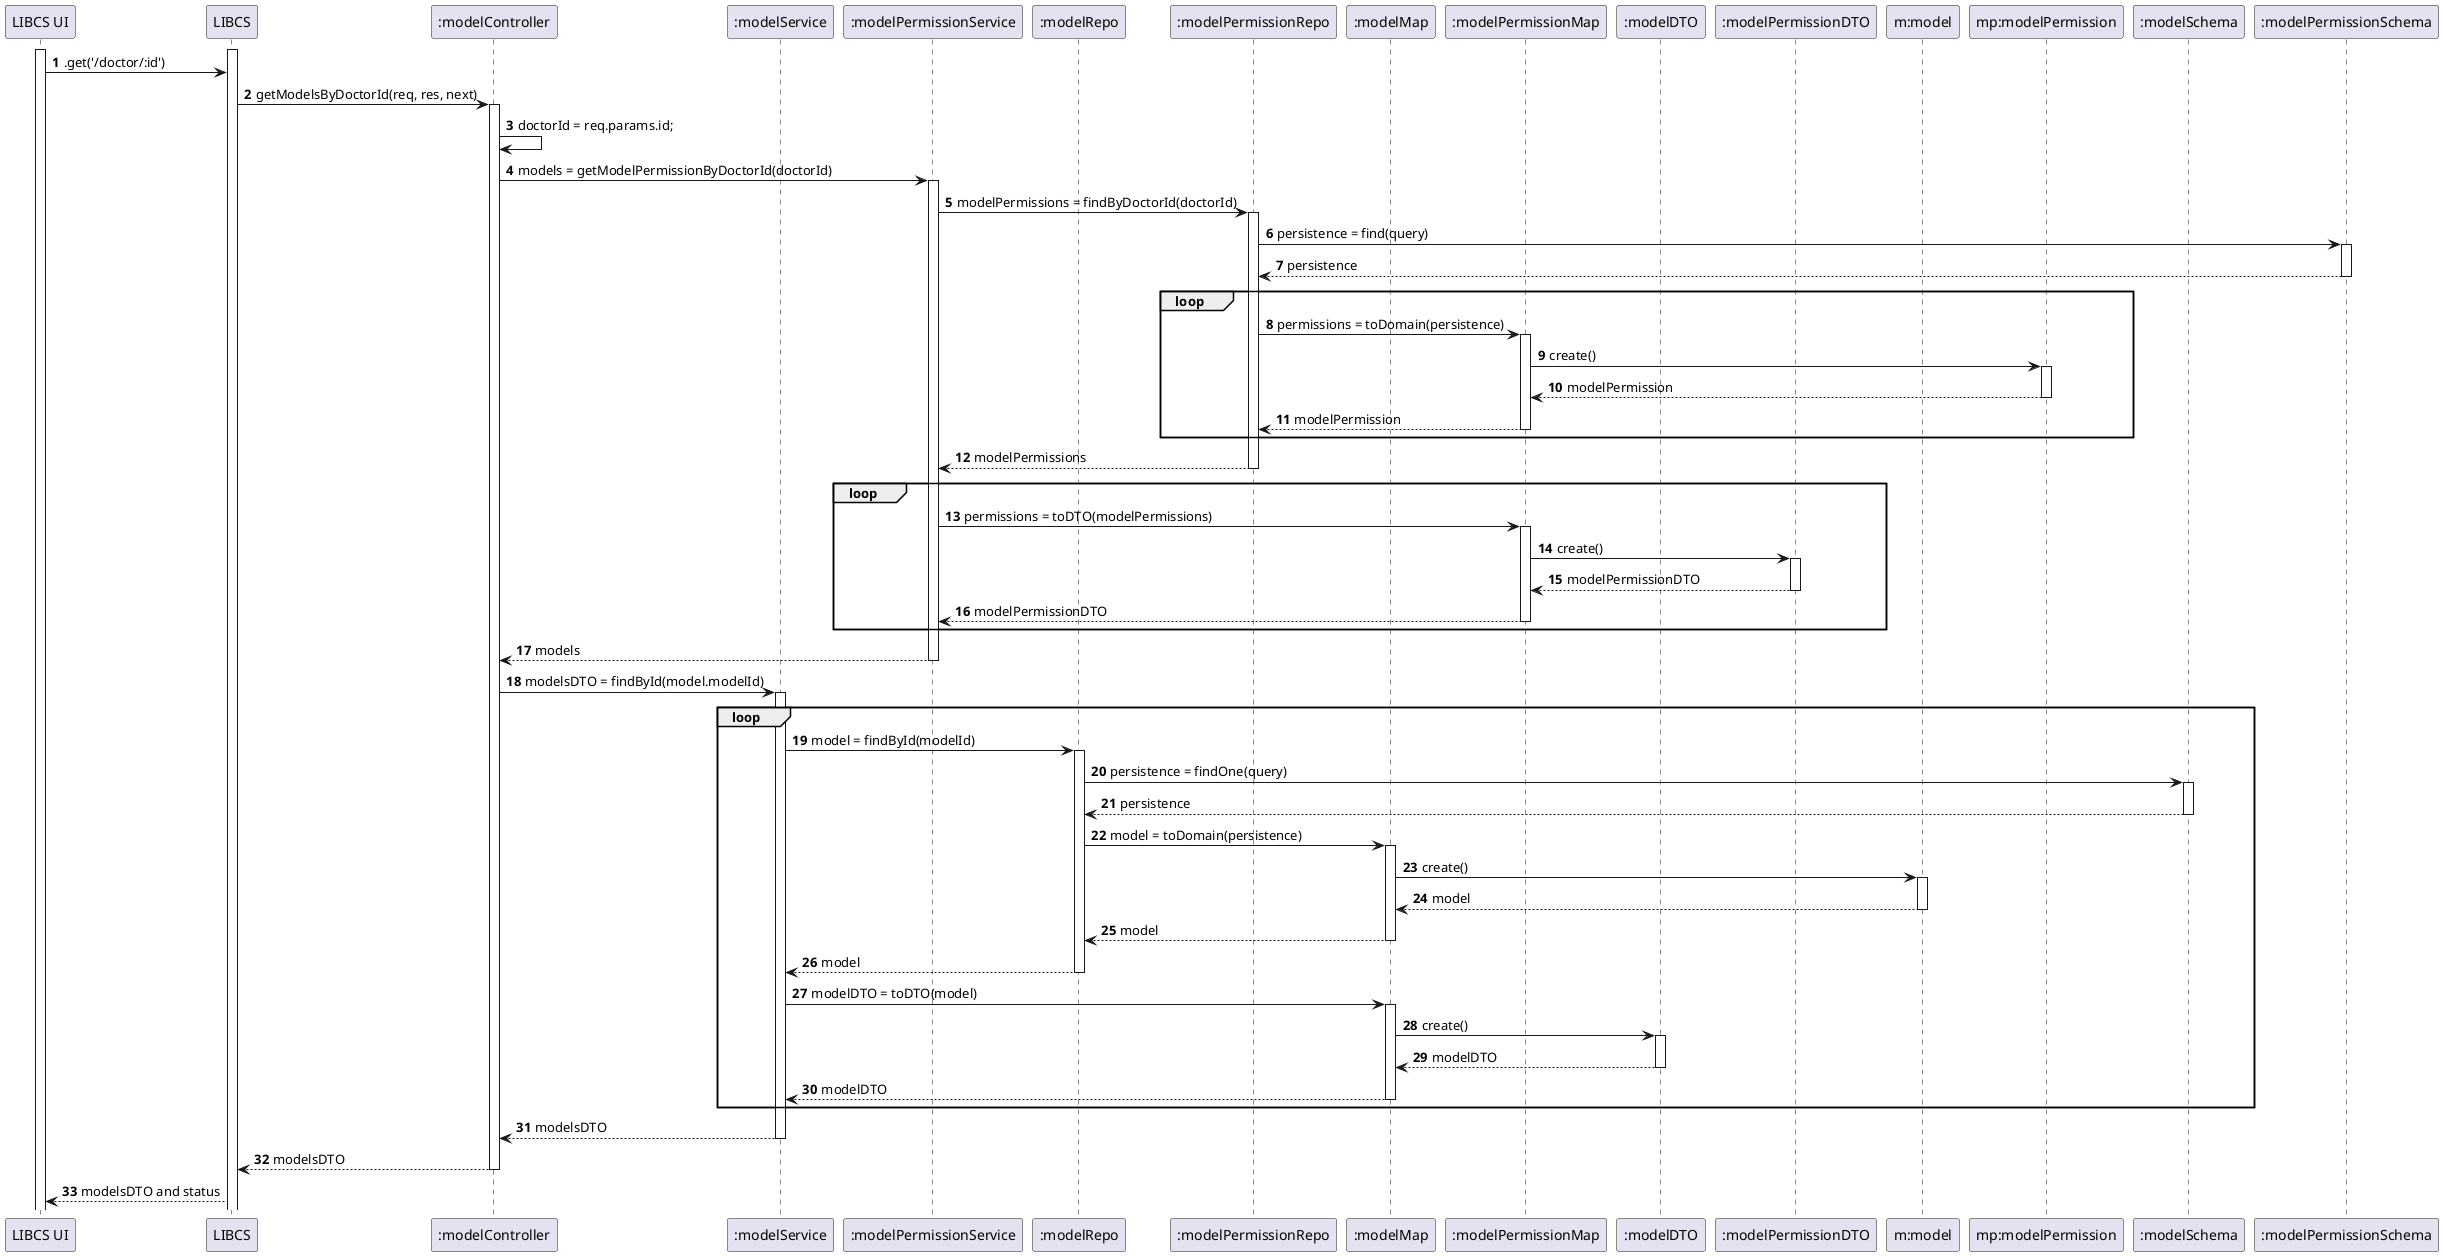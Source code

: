 @startuml

autonumber
participant "LIBCS UI" as UI
participant "LIBCS" as API
participant ":modelController" as BC
participant ":modelService" as BS
participant ":modelPermissionService" as BPS
participant ":modelRepo" as BR
participant ":modelPermissionRepo" as BPR
participant ":modelMap" as BM
participant ":modelPermissionMap" as BPM
participant ":modelDTO" as DTO
participant ":modelPermissionDTO" as mDTO
participant "m:model" as B
participant "mp:modelPermission" as BP
participant ":modelSchema" as BSchema
participant ":modelPermissionSchema" as BPSchema


activate UI
activate API
UI -> API : .get('/doctor/:id')
API -> BC : getModelsByDoctorId(req, res, next)
activate BC
BC -> BC : doctorId = req.params.id;
BC -> BPS : models = getModelPermissionByDoctorId(doctorId)
activate BPS
BPS -> BPR : modelPermissions = findByDoctorId(doctorId)
activate BPR
BPR -> BPSchema : persistence = find(query)
activate BPSchema
BPSchema --> BPR : persistence
deactivate BPSchema
loop
BPR -> BPM : permissions = toDomain(persistence)
activate BPM
BPM -> BP : create()
activate BP
BP --> BPM : modelPermission
deactivate BP
BPM --> BPR : modelPermission
deactivate BPM
end
BPR --> BPS : modelPermissions
deactivate BPR
loop
BPS -> BPM : permissions = toDTO(modelPermissions)
activate BPM
BPM -> mDTO : create()
activate mDTO
mDTO --> BPM : modelPermissionDTO
deactivate mDTO
BPM --> BPS : modelPermissionDTO
deactivate BPM
end
BPS --> BC : models
deactivate BPS
BC -> BS : modelsDTO = findById(model.modelId)
activate BS
loop
BS -> BR : model = findById(modelId)
activate BR
BR -> BSchema : persistence = findOne(query)
activate BSchema
BSchema --> BR : persistence
deactivate BSchema
BR -> BM : model = toDomain(persistence)
activate BM
BM -> B : create()
activate B
B --> BM : model
deactivate B
BM --> BR : model
deactivate BM
BR --> BS : model
deactivate BR
BS -> BM : modelDTO = toDTO(model)
activate BM
BM -> DTO : create()
activate DTO
DTO --> BM : modelDTO
deactivate DTO
BM --> BS : modelDTO
deactivate BM
end
BS --> BC : modelsDTO
deactivate BS
BC --> API : modelsDTO
deactivate BC
API --> UI : modelsDTO and status

@enduml